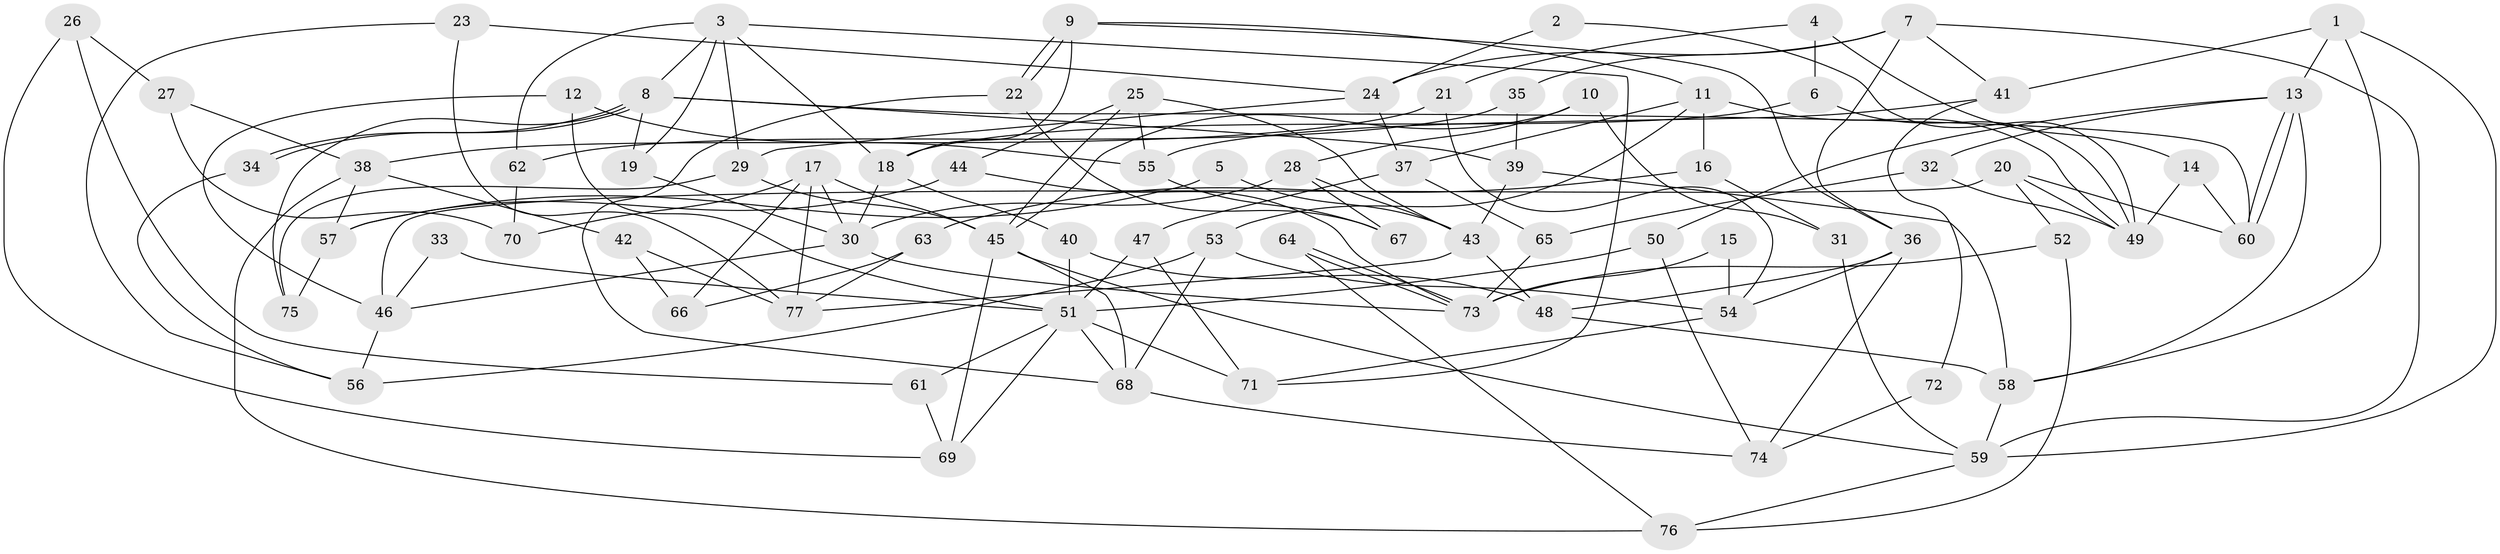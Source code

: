 // coarse degree distribution, {4: 0.25, 9: 0.125, 8: 0.25, 5: 0.08333333333333333, 3: 0.125, 10: 0.041666666666666664, 6: 0.125}
// Generated by graph-tools (version 1.1) at 2025/37/03/04/25 23:37:06]
// undirected, 77 vertices, 154 edges
graph export_dot {
  node [color=gray90,style=filled];
  1;
  2;
  3;
  4;
  5;
  6;
  7;
  8;
  9;
  10;
  11;
  12;
  13;
  14;
  15;
  16;
  17;
  18;
  19;
  20;
  21;
  22;
  23;
  24;
  25;
  26;
  27;
  28;
  29;
  30;
  31;
  32;
  33;
  34;
  35;
  36;
  37;
  38;
  39;
  40;
  41;
  42;
  43;
  44;
  45;
  46;
  47;
  48;
  49;
  50;
  51;
  52;
  53;
  54;
  55;
  56;
  57;
  58;
  59;
  60;
  61;
  62;
  63;
  64;
  65;
  66;
  67;
  68;
  69;
  70;
  71;
  72;
  73;
  74;
  75;
  76;
  77;
  1 -- 59;
  1 -- 13;
  1 -- 41;
  1 -- 58;
  2 -- 24;
  2 -- 49;
  3 -- 8;
  3 -- 18;
  3 -- 19;
  3 -- 29;
  3 -- 62;
  3 -- 71;
  4 -- 14;
  4 -- 6;
  4 -- 21;
  5 -- 43;
  5 -- 57;
  6 -- 18;
  6 -- 49;
  7 -- 59;
  7 -- 41;
  7 -- 24;
  7 -- 35;
  7 -- 36;
  8 -- 34;
  8 -- 34;
  8 -- 39;
  8 -- 19;
  8 -- 60;
  8 -- 75;
  9 -- 36;
  9 -- 22;
  9 -- 22;
  9 -- 11;
  9 -- 18;
  10 -- 45;
  10 -- 28;
  10 -- 31;
  11 -- 49;
  11 -- 16;
  11 -- 37;
  11 -- 53;
  12 -- 51;
  12 -- 46;
  12 -- 55;
  13 -- 60;
  13 -- 60;
  13 -- 58;
  13 -- 32;
  13 -- 50;
  14 -- 49;
  14 -- 60;
  15 -- 54;
  15 -- 73;
  16 -- 31;
  16 -- 63;
  17 -- 30;
  17 -- 45;
  17 -- 66;
  17 -- 70;
  17 -- 77;
  18 -- 40;
  18 -- 30;
  19 -- 30;
  20 -- 46;
  20 -- 60;
  20 -- 49;
  20 -- 52;
  21 -- 54;
  21 -- 38;
  22 -- 68;
  22 -- 67;
  23 -- 24;
  23 -- 77;
  23 -- 56;
  24 -- 37;
  24 -- 29;
  25 -- 45;
  25 -- 43;
  25 -- 44;
  25 -- 55;
  26 -- 27;
  26 -- 69;
  26 -- 61;
  27 -- 70;
  27 -- 38;
  28 -- 67;
  28 -- 30;
  28 -- 43;
  29 -- 45;
  29 -- 75;
  30 -- 46;
  30 -- 73;
  31 -- 59;
  32 -- 65;
  32 -- 49;
  33 -- 51;
  33 -- 46;
  34 -- 56;
  35 -- 39;
  35 -- 62;
  36 -- 74;
  36 -- 48;
  36 -- 54;
  37 -- 47;
  37 -- 65;
  38 -- 57;
  38 -- 42;
  38 -- 76;
  39 -- 58;
  39 -- 43;
  40 -- 48;
  40 -- 51;
  41 -- 55;
  41 -- 72;
  42 -- 66;
  42 -- 77;
  43 -- 77;
  43 -- 48;
  44 -- 73;
  44 -- 57;
  45 -- 59;
  45 -- 68;
  45 -- 69;
  46 -- 56;
  47 -- 51;
  47 -- 71;
  48 -- 58;
  50 -- 51;
  50 -- 74;
  51 -- 71;
  51 -- 61;
  51 -- 68;
  51 -- 69;
  52 -- 73;
  52 -- 76;
  53 -- 68;
  53 -- 54;
  53 -- 56;
  54 -- 71;
  55 -- 67;
  57 -- 75;
  58 -- 59;
  59 -- 76;
  61 -- 69;
  62 -- 70;
  63 -- 77;
  63 -- 66;
  64 -- 76;
  64 -- 73;
  64 -- 73;
  65 -- 73;
  68 -- 74;
  72 -- 74;
}
